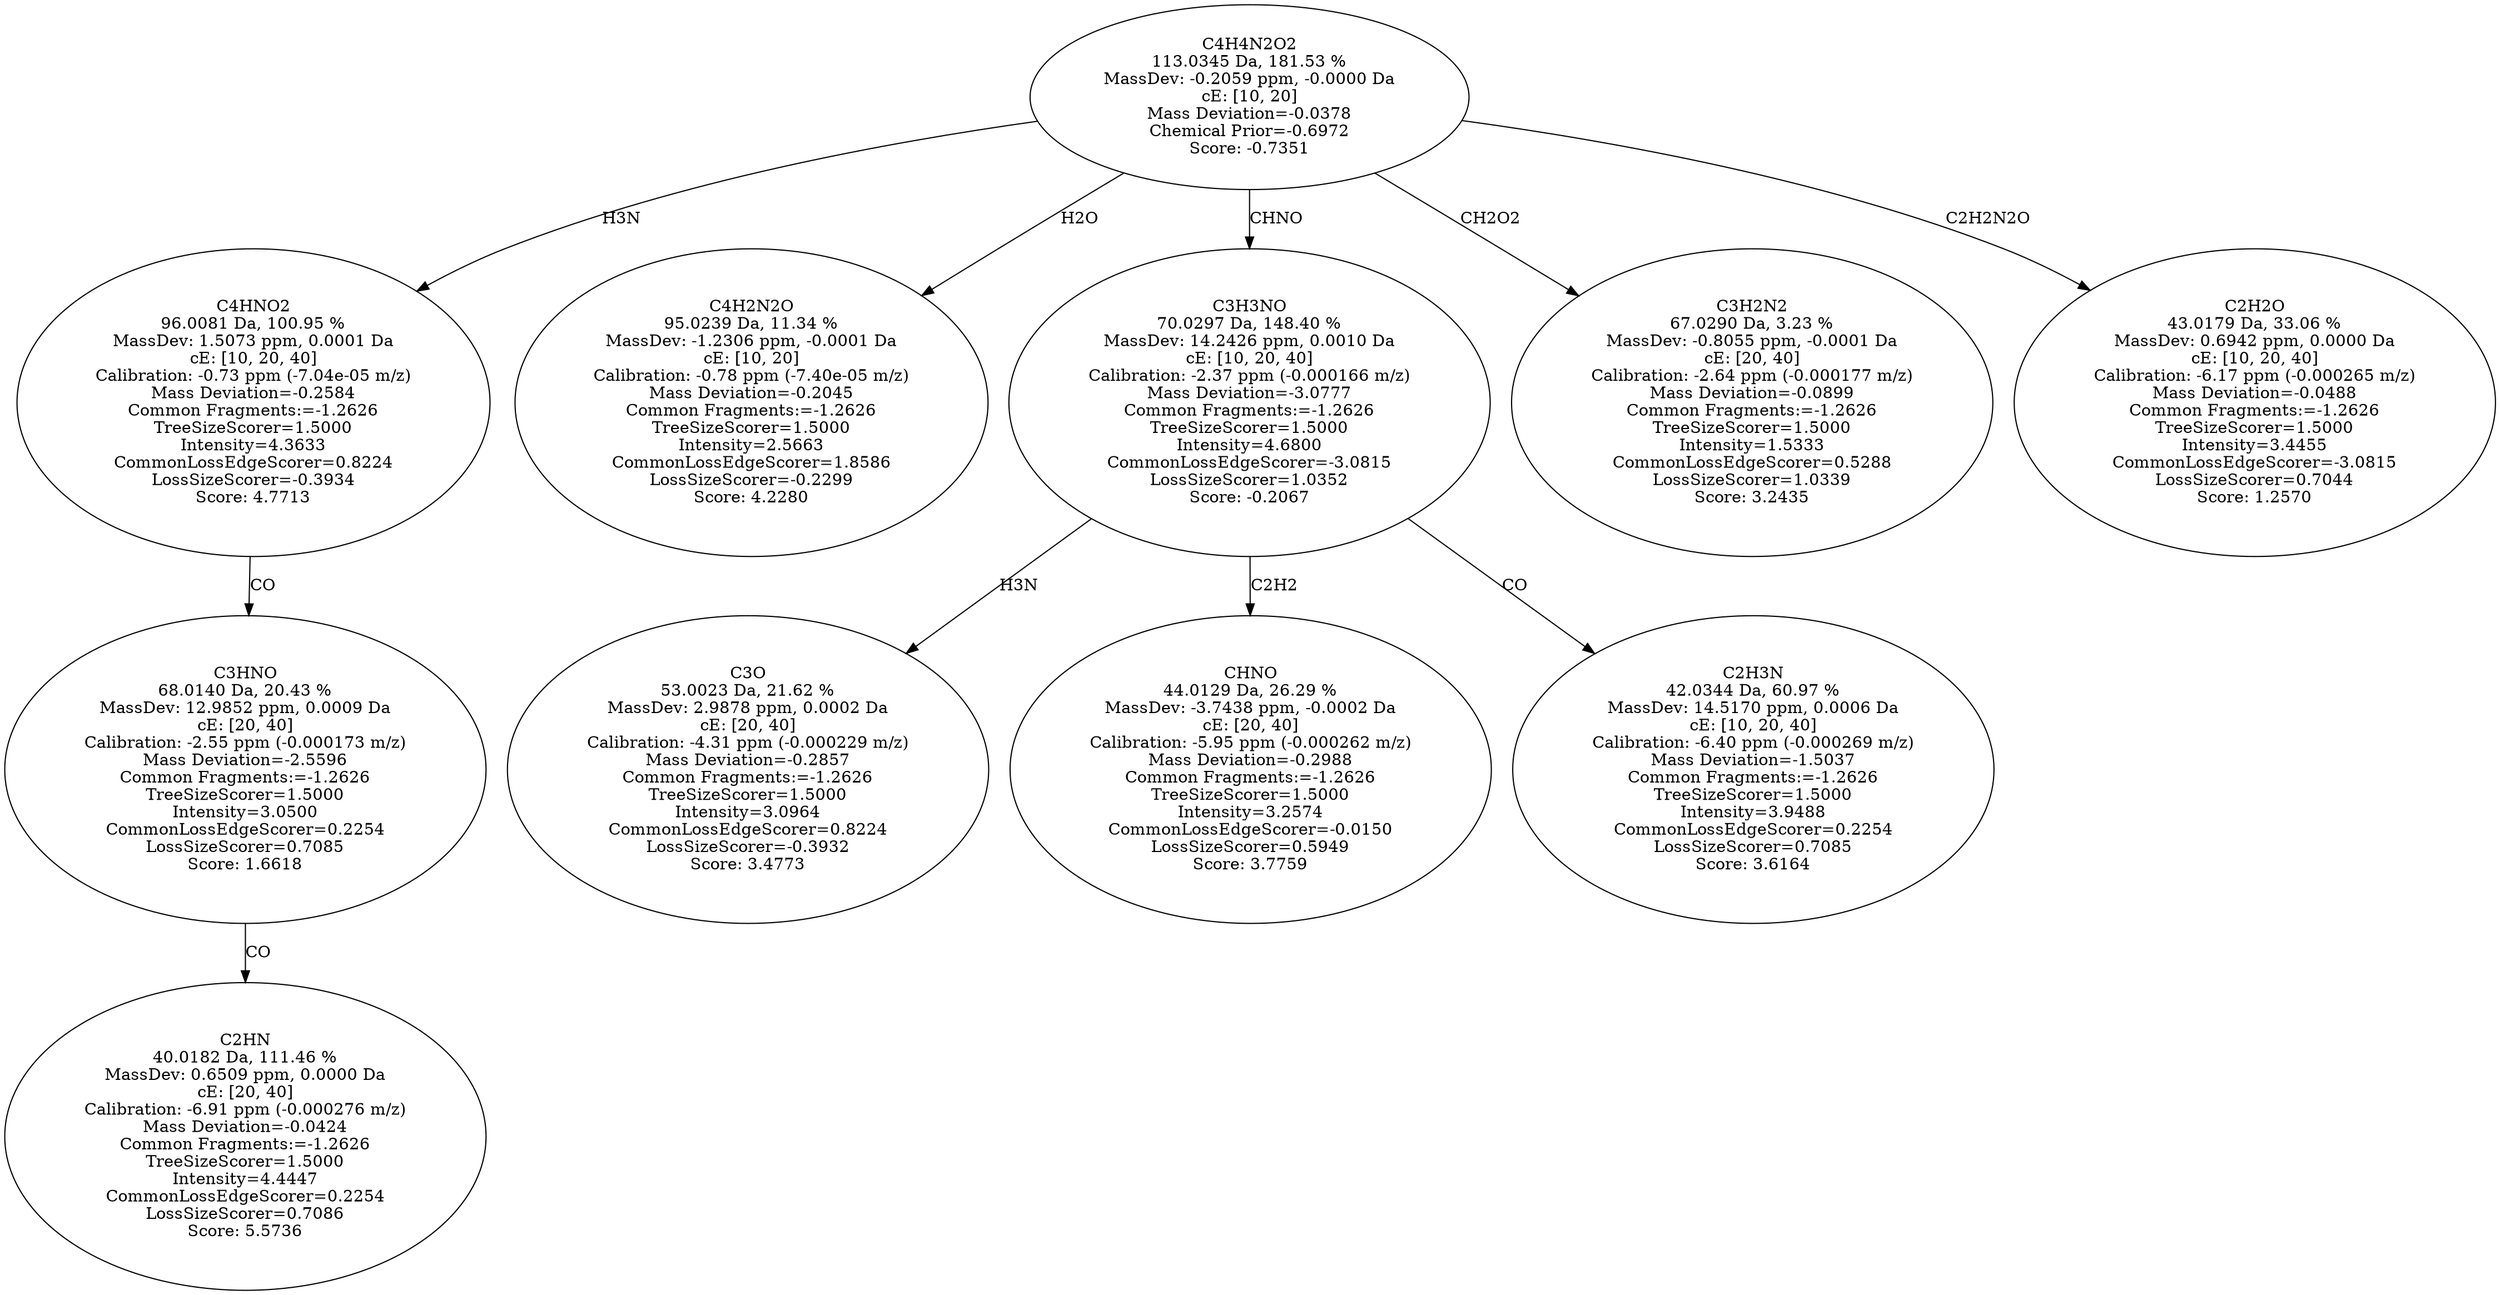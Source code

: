 strict digraph {
v1 [label="C2HN\n40.0182 Da, 111.46 %\nMassDev: 0.6509 ppm, 0.0000 Da\ncE: [20, 40]\nCalibration: -6.91 ppm (-0.000276 m/z)\nMass Deviation=-0.0424\nCommon Fragments:=-1.2626\nTreeSizeScorer=1.5000\nIntensity=4.4447\nCommonLossEdgeScorer=0.2254\nLossSizeScorer=0.7086\nScore: 5.5736"];
v2 [label="C3HNO\n68.0140 Da, 20.43 %\nMassDev: 12.9852 ppm, 0.0009 Da\ncE: [20, 40]\nCalibration: -2.55 ppm (-0.000173 m/z)\nMass Deviation=-2.5596\nCommon Fragments:=-1.2626\nTreeSizeScorer=1.5000\nIntensity=3.0500\nCommonLossEdgeScorer=0.2254\nLossSizeScorer=0.7085\nScore: 1.6618"];
v3 [label="C4HNO2\n96.0081 Da, 100.95 %\nMassDev: 1.5073 ppm, 0.0001 Da\ncE: [10, 20, 40]\nCalibration: -0.73 ppm (-7.04e-05 m/z)\nMass Deviation=-0.2584\nCommon Fragments:=-1.2626\nTreeSizeScorer=1.5000\nIntensity=4.3633\nCommonLossEdgeScorer=0.8224\nLossSizeScorer=-0.3934\nScore: 4.7713"];
v4 [label="C4H2N2O\n95.0239 Da, 11.34 %\nMassDev: -1.2306 ppm, -0.0001 Da\ncE: [10, 20]\nCalibration: -0.78 ppm (-7.40e-05 m/z)\nMass Deviation=-0.2045\nCommon Fragments:=-1.2626\nTreeSizeScorer=1.5000\nIntensity=2.5663\nCommonLossEdgeScorer=1.8586\nLossSizeScorer=-0.2299\nScore: 4.2280"];
v5 [label="C3O\n53.0023 Da, 21.62 %\nMassDev: 2.9878 ppm, 0.0002 Da\ncE: [20, 40]\nCalibration: -4.31 ppm (-0.000229 m/z)\nMass Deviation=-0.2857\nCommon Fragments:=-1.2626\nTreeSizeScorer=1.5000\nIntensity=3.0964\nCommonLossEdgeScorer=0.8224\nLossSizeScorer=-0.3932\nScore: 3.4773"];
v6 [label="CHNO\n44.0129 Da, 26.29 %\nMassDev: -3.7438 ppm, -0.0002 Da\ncE: [20, 40]\nCalibration: -5.95 ppm (-0.000262 m/z)\nMass Deviation=-0.2988\nCommon Fragments:=-1.2626\nTreeSizeScorer=1.5000\nIntensity=3.2574\nCommonLossEdgeScorer=-0.0150\nLossSizeScorer=0.5949\nScore: 3.7759"];
v7 [label="C2H3N\n42.0344 Da, 60.97 %\nMassDev: 14.5170 ppm, 0.0006 Da\ncE: [10, 20, 40]\nCalibration: -6.40 ppm (-0.000269 m/z)\nMass Deviation=-1.5037\nCommon Fragments:=-1.2626\nTreeSizeScorer=1.5000\nIntensity=3.9488\nCommonLossEdgeScorer=0.2254\nLossSizeScorer=0.7085\nScore: 3.6164"];
v8 [label="C3H3NO\n70.0297 Da, 148.40 %\nMassDev: 14.2426 ppm, 0.0010 Da\ncE: [10, 20, 40]\nCalibration: -2.37 ppm (-0.000166 m/z)\nMass Deviation=-3.0777\nCommon Fragments:=-1.2626\nTreeSizeScorer=1.5000\nIntensity=4.6800\nCommonLossEdgeScorer=-3.0815\nLossSizeScorer=1.0352\nScore: -0.2067"];
v9 [label="C3H2N2\n67.0290 Da, 3.23 %\nMassDev: -0.8055 ppm, -0.0001 Da\ncE: [20, 40]\nCalibration: -2.64 ppm (-0.000177 m/z)\nMass Deviation=-0.0899\nCommon Fragments:=-1.2626\nTreeSizeScorer=1.5000\nIntensity=1.5333\nCommonLossEdgeScorer=0.5288\nLossSizeScorer=1.0339\nScore: 3.2435"];
v10 [label="C2H2O\n43.0179 Da, 33.06 %\nMassDev: 0.6942 ppm, 0.0000 Da\ncE: [10, 20, 40]\nCalibration: -6.17 ppm (-0.000265 m/z)\nMass Deviation=-0.0488\nCommon Fragments:=-1.2626\nTreeSizeScorer=1.5000\nIntensity=3.4455\nCommonLossEdgeScorer=-3.0815\nLossSizeScorer=0.7044\nScore: 1.2570"];
v11 [label="C4H4N2O2\n113.0345 Da, 181.53 %\nMassDev: -0.2059 ppm, -0.0000 Da\ncE: [10, 20]\nMass Deviation=-0.0378\nChemical Prior=-0.6972\nScore: -0.7351"];
v2 -> v1 [label="CO"];
v3 -> v2 [label="CO"];
v11 -> v3 [label="H3N"];
v11 -> v4 [label="H2O"];
v8 -> v5 [label="H3N"];
v8 -> v6 [label="C2H2"];
v8 -> v7 [label="CO"];
v11 -> v8 [label="CHNO"];
v11 -> v9 [label="CH2O2"];
v11 -> v10 [label="C2H2N2O"];
}